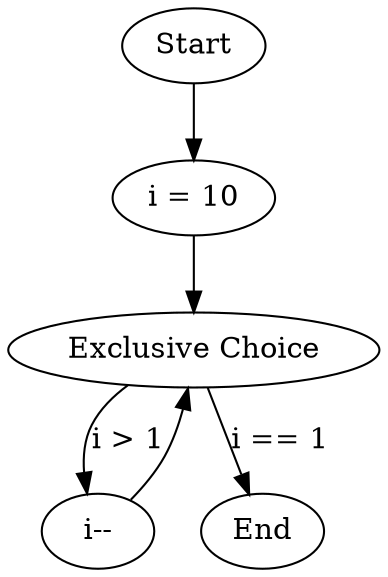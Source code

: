 digraph DecrementingLoop {
node1 [label="Start"]
node3 [label="i = 10"]
node4 [label="Exclusive Choice"]
node5 [label="i--"]
node2 [label="End"]

node1 -> node3
node3 -> node4
node4 -> node5 [label="i > 1"]
node4 -> node2 [label="i == 1"]
node5 -> node4
}
